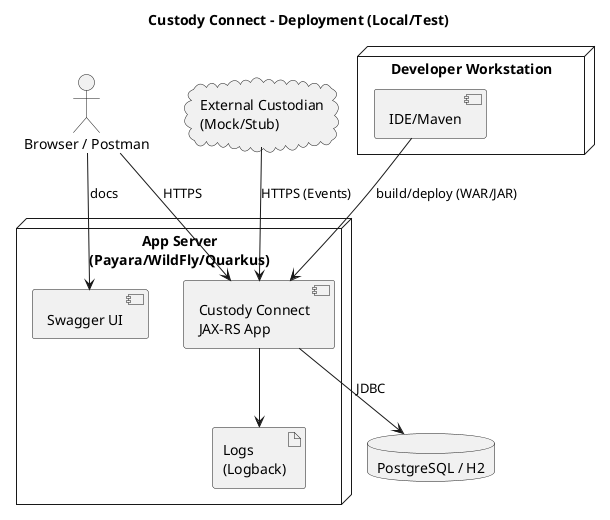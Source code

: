 @startuml
title Custody Connect - Deployment (Local/Test)

node "Developer Workstation" as Dev {
  component "IDE/Maven" as IDE
}

node "App Server\n(Payara/WildFly/Quarkus)" as App {
  component "Custody Connect\nJAX-RS App" as AppSvc
  component "Swagger UI" as Swagger
  artifact "Logs\n(Logback)" as Logs
}

database "PostgreSQL / H2" as DB
actor "Browser / Postman" as Client
cloud "External Custodian\n(Mock/Stub)" as Custodian

IDE --> AppSvc : build/deploy (WAR/JAR)
AppSvc --> DB : JDBC
AppSvc --> Logs
Client --> AppSvc : HTTPS
Client --> Swagger : docs
Custodian --> AppSvc : HTTPS (Events)

@enduml
